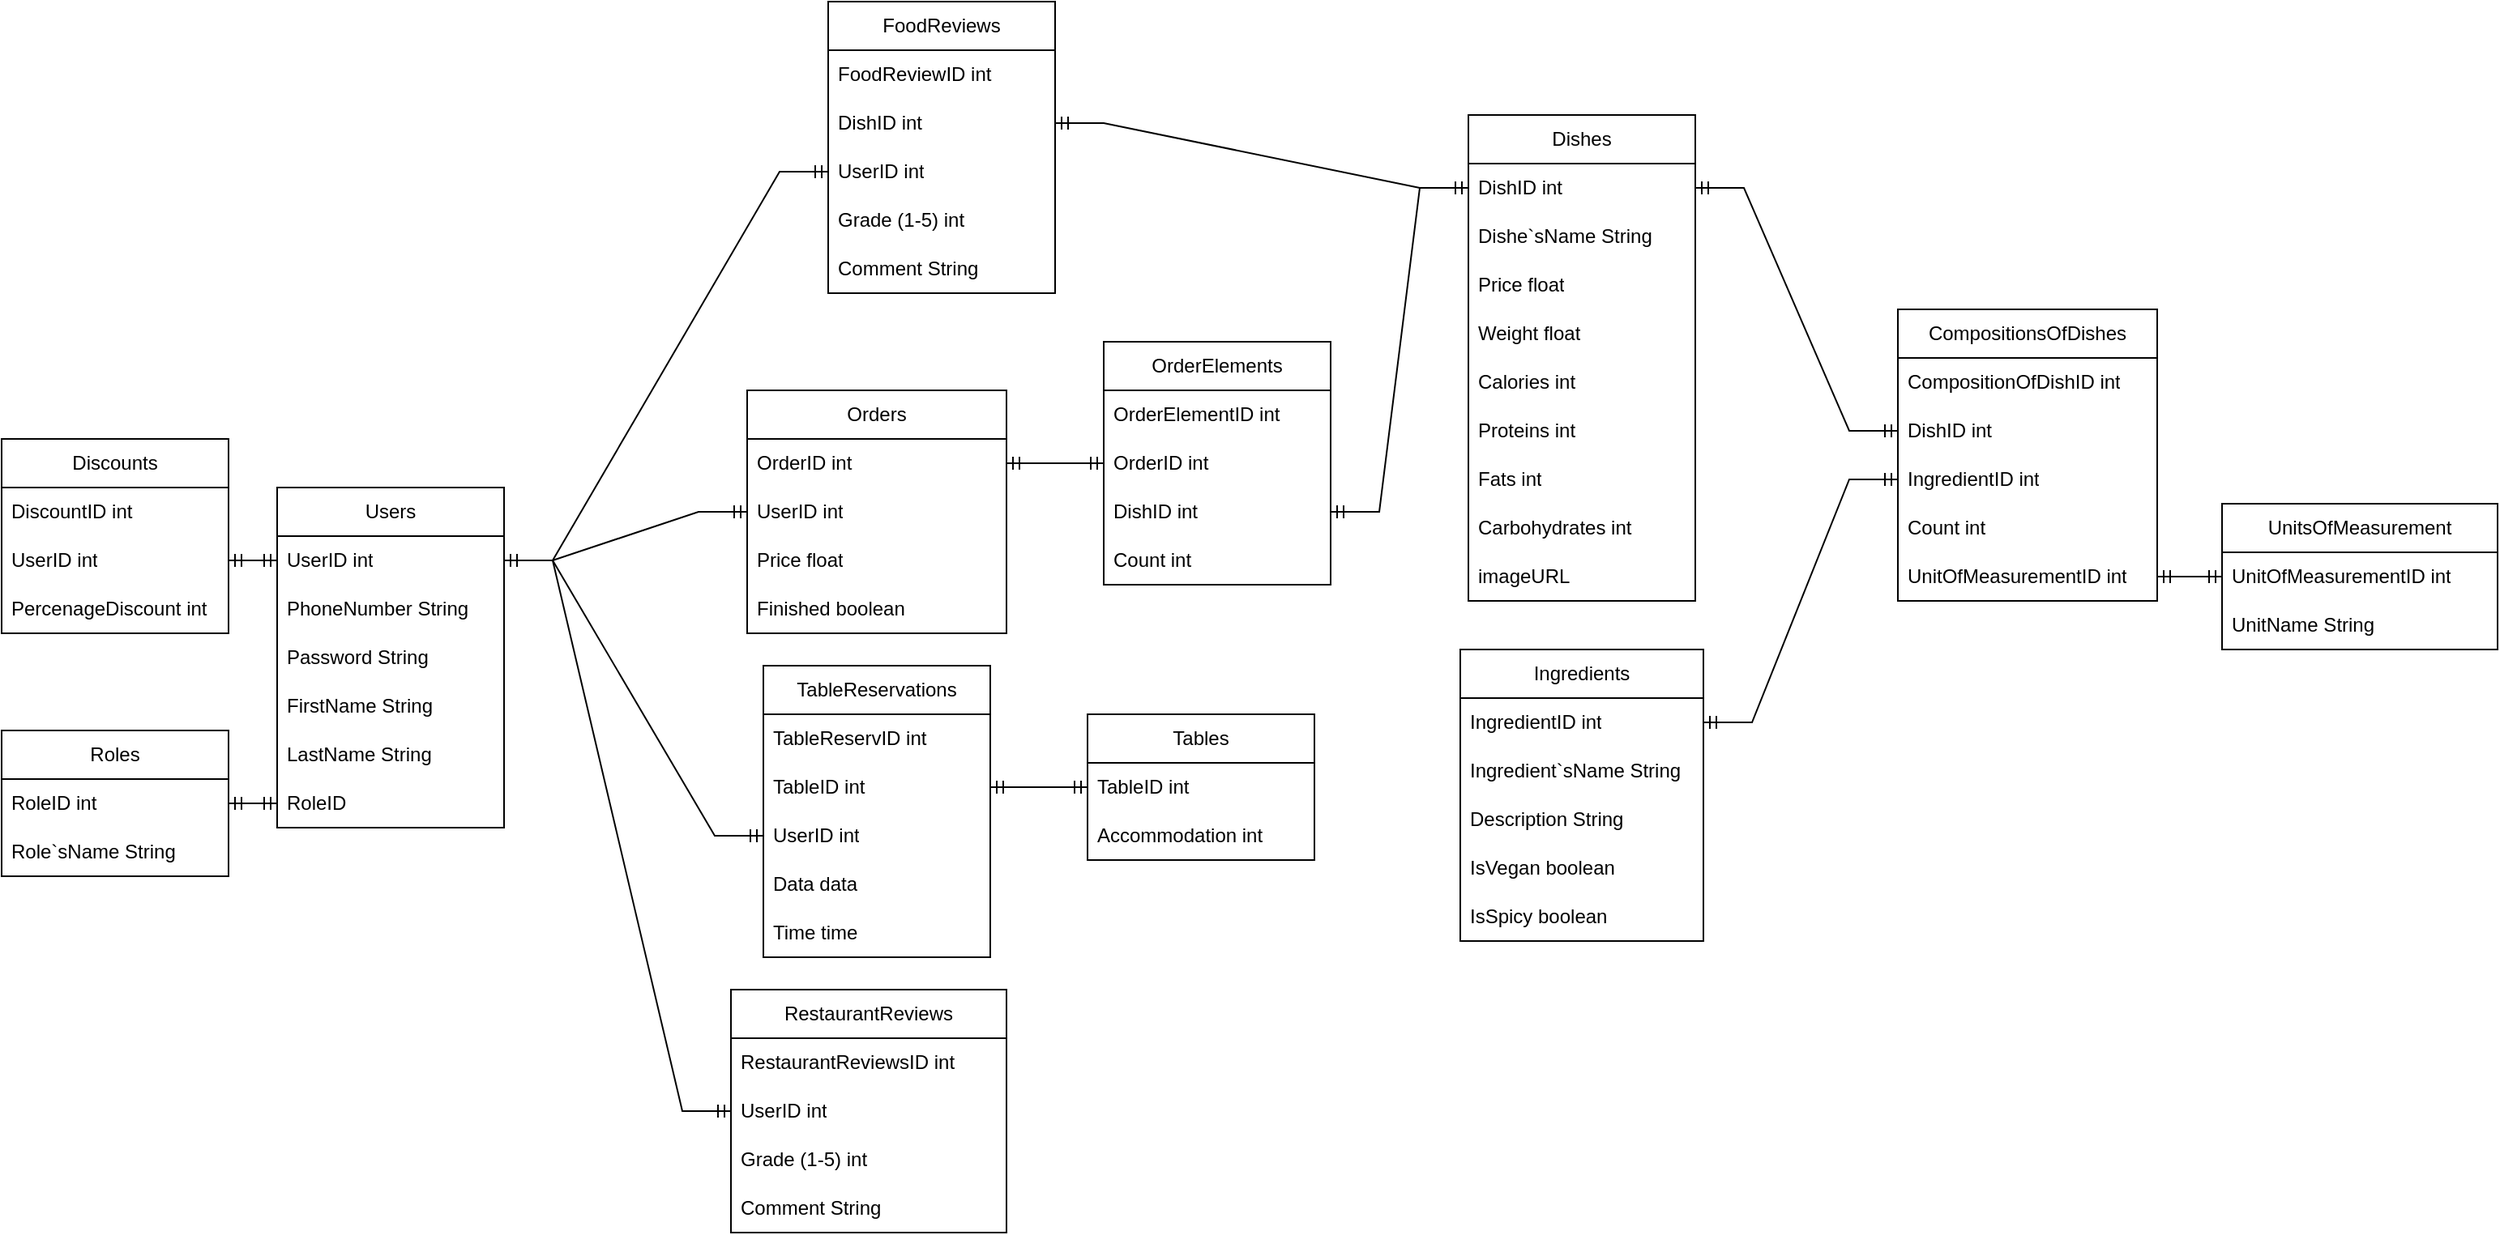 <mxfile version="21.6.2" type="github">
  <diagram name="Page-1" id="lJNkDBR07E7V1HbW-sCc">
    <mxGraphModel dx="1772" dy="1577" grid="1" gridSize="10" guides="1" tooltips="1" connect="1" arrows="1" fold="1" page="0" pageScale="1" pageWidth="850" pageHeight="1100" math="0" shadow="0">
      <root>
        <mxCell id="0" />
        <mxCell id="1" parent="0" />
        <mxCell id="swJq2NYCLXk9S5ypqLa--1" value="Users" style="swimlane;fontStyle=0;childLayout=stackLayout;horizontal=1;startSize=30;horizontalStack=0;resizeParent=1;resizeParentMax=0;resizeLast=0;collapsible=1;marginBottom=0;whiteSpace=wrap;html=1;" parent="1" vertex="1">
          <mxGeometry x="50" y="-200" width="140" height="210" as="geometry" />
        </mxCell>
        <mxCell id="swJq2NYCLXk9S5ypqLa--25" value="UserID int" style="text;strokeColor=none;fillColor=none;align=left;verticalAlign=middle;spacingLeft=4;spacingRight=4;overflow=hidden;points=[[0,0.5],[1,0.5]];portConstraint=eastwest;rotatable=0;whiteSpace=wrap;html=1;" parent="swJq2NYCLXk9S5ypqLa--1" vertex="1">
          <mxGeometry y="30" width="140" height="30" as="geometry" />
        </mxCell>
        <mxCell id="swJq2NYCLXk9S5ypqLa--26" value="PhoneNumber String" style="text;strokeColor=none;fillColor=none;align=left;verticalAlign=middle;spacingLeft=4;spacingRight=4;overflow=hidden;points=[[0,0.5],[1,0.5]];portConstraint=eastwest;rotatable=0;whiteSpace=wrap;html=1;" parent="swJq2NYCLXk9S5ypqLa--1" vertex="1">
          <mxGeometry y="60" width="140" height="30" as="geometry" />
        </mxCell>
        <mxCell id="swJq2NYCLXk9S5ypqLa--2" value="Password String" style="text;strokeColor=none;fillColor=none;align=left;verticalAlign=middle;spacingLeft=4;spacingRight=4;overflow=hidden;points=[[0,0.5],[1,0.5]];portConstraint=eastwest;rotatable=0;whiteSpace=wrap;html=1;" parent="swJq2NYCLXk9S5ypqLa--1" vertex="1">
          <mxGeometry y="90" width="140" height="30" as="geometry" />
        </mxCell>
        <mxCell id="swJq2NYCLXk9S5ypqLa--3" value="FirstName String" style="text;strokeColor=none;fillColor=none;align=left;verticalAlign=middle;spacingLeft=4;spacingRight=4;overflow=hidden;points=[[0,0.5],[1,0.5]];portConstraint=eastwest;rotatable=0;whiteSpace=wrap;html=1;" parent="swJq2NYCLXk9S5ypqLa--1" vertex="1">
          <mxGeometry y="120" width="140" height="30" as="geometry" />
        </mxCell>
        <mxCell id="D0-DSHTKKwWsXXehdhz0-87" value="LastName String" style="text;strokeColor=none;fillColor=none;align=left;verticalAlign=middle;spacingLeft=4;spacingRight=4;overflow=hidden;points=[[0,0.5],[1,0.5]];portConstraint=eastwest;rotatable=0;whiteSpace=wrap;html=1;" parent="swJq2NYCLXk9S5ypqLa--1" vertex="1">
          <mxGeometry y="150" width="140" height="30" as="geometry" />
        </mxCell>
        <mxCell id="D0-DSHTKKwWsXXehdhz0-66" value="RoleID" style="text;strokeColor=none;fillColor=none;align=left;verticalAlign=middle;spacingLeft=4;spacingRight=4;overflow=hidden;points=[[0,0.5],[1,0.5]];portConstraint=eastwest;rotatable=0;whiteSpace=wrap;html=1;" parent="swJq2NYCLXk9S5ypqLa--1" vertex="1">
          <mxGeometry y="180" width="140" height="30" as="geometry" />
        </mxCell>
        <mxCell id="swJq2NYCLXk9S5ypqLa--5" value="Dishes" style="swimlane;fontStyle=0;childLayout=stackLayout;horizontal=1;startSize=30;horizontalStack=0;resizeParent=1;resizeParentMax=0;resizeLast=0;collapsible=1;marginBottom=0;whiteSpace=wrap;html=1;" parent="1" vertex="1">
          <mxGeometry x="785" y="-430" width="140" height="300" as="geometry" />
        </mxCell>
        <mxCell id="swJq2NYCLXk9S5ypqLa--6" value="DishID int" style="text;strokeColor=none;fillColor=none;align=left;verticalAlign=middle;spacingLeft=4;spacingRight=4;overflow=hidden;points=[[0,0.5],[1,0.5]];portConstraint=eastwest;rotatable=0;whiteSpace=wrap;html=1;" parent="swJq2NYCLXk9S5ypqLa--5" vertex="1">
          <mxGeometry y="30" width="140" height="30" as="geometry" />
        </mxCell>
        <mxCell id="oNMgoZYJzpl3PJ-qquX0-2" value="Dishe`sName String" style="text;strokeColor=none;fillColor=none;align=left;verticalAlign=middle;spacingLeft=4;spacingRight=4;overflow=hidden;points=[[0,0.5],[1,0.5]];portConstraint=eastwest;rotatable=0;whiteSpace=wrap;html=1;" vertex="1" parent="swJq2NYCLXk9S5ypqLa--5">
          <mxGeometry y="60" width="140" height="30" as="geometry" />
        </mxCell>
        <mxCell id="swJq2NYCLXk9S5ypqLa--7" value="Price float" style="text;strokeColor=none;fillColor=none;align=left;verticalAlign=middle;spacingLeft=4;spacingRight=4;overflow=hidden;points=[[0,0.5],[1,0.5]];portConstraint=eastwest;rotatable=0;whiteSpace=wrap;html=1;" parent="swJq2NYCLXk9S5ypqLa--5" vertex="1">
          <mxGeometry y="90" width="140" height="30" as="geometry" />
        </mxCell>
        <mxCell id="swJq2NYCLXk9S5ypqLa--8" value="Weight float" style="text;strokeColor=none;fillColor=none;align=left;verticalAlign=middle;spacingLeft=4;spacingRight=4;overflow=hidden;points=[[0,0.5],[1,0.5]];portConstraint=eastwest;rotatable=0;whiteSpace=wrap;html=1;" parent="swJq2NYCLXk9S5ypqLa--5" vertex="1">
          <mxGeometry y="120" width="140" height="30" as="geometry" />
        </mxCell>
        <mxCell id="swJq2NYCLXk9S5ypqLa--9" value="Calories int" style="text;strokeColor=none;fillColor=none;align=left;verticalAlign=middle;spacingLeft=4;spacingRight=4;overflow=hidden;points=[[0,0.5],[1,0.5]];portConstraint=eastwest;rotatable=0;whiteSpace=wrap;html=1;" parent="swJq2NYCLXk9S5ypqLa--5" vertex="1">
          <mxGeometry y="150" width="140" height="30" as="geometry" />
        </mxCell>
        <mxCell id="swJq2NYCLXk9S5ypqLa--10" value="Proteins int" style="text;strokeColor=none;fillColor=none;align=left;verticalAlign=middle;spacingLeft=4;spacingRight=4;overflow=hidden;points=[[0,0.5],[1,0.5]];portConstraint=eastwest;rotatable=0;whiteSpace=wrap;html=1;" parent="swJq2NYCLXk9S5ypqLa--5" vertex="1">
          <mxGeometry y="180" width="140" height="30" as="geometry" />
        </mxCell>
        <mxCell id="swJq2NYCLXk9S5ypqLa--11" value="Fats int" style="text;strokeColor=none;fillColor=none;align=left;verticalAlign=middle;spacingLeft=4;spacingRight=4;overflow=hidden;points=[[0,0.5],[1,0.5]];portConstraint=eastwest;rotatable=0;whiteSpace=wrap;html=1;" parent="swJq2NYCLXk9S5ypqLa--5" vertex="1">
          <mxGeometry y="210" width="140" height="30" as="geometry" />
        </mxCell>
        <mxCell id="swJq2NYCLXk9S5ypqLa--12" value="Carbohydrates int" style="text;strokeColor=none;fillColor=none;align=left;verticalAlign=middle;spacingLeft=4;spacingRight=4;overflow=hidden;points=[[0,0.5],[1,0.5]];portConstraint=eastwest;rotatable=0;whiteSpace=wrap;html=1;" parent="swJq2NYCLXk9S5ypqLa--5" vertex="1">
          <mxGeometry y="240" width="140" height="30" as="geometry" />
        </mxCell>
        <mxCell id="oNMgoZYJzpl3PJ-qquX0-4" value="imageURL" style="text;strokeColor=none;fillColor=none;align=left;verticalAlign=middle;spacingLeft=4;spacingRight=4;overflow=hidden;points=[[0,0.5],[1,0.5]];portConstraint=eastwest;rotatable=0;whiteSpace=wrap;html=1;" vertex="1" parent="swJq2NYCLXk9S5ypqLa--5">
          <mxGeometry y="270" width="140" height="30" as="geometry" />
        </mxCell>
        <mxCell id="swJq2NYCLXk9S5ypqLa--14" value="Orders" style="swimlane;fontStyle=0;childLayout=stackLayout;horizontal=1;startSize=30;horizontalStack=0;resizeParent=1;resizeParentMax=0;resizeLast=0;collapsible=1;marginBottom=0;whiteSpace=wrap;html=1;" parent="1" vertex="1">
          <mxGeometry x="340" y="-260" width="160" height="150" as="geometry" />
        </mxCell>
        <mxCell id="swJq2NYCLXk9S5ypqLa--15" value="OrderID int" style="text;strokeColor=none;fillColor=none;align=left;verticalAlign=middle;spacingLeft=4;spacingRight=4;overflow=hidden;points=[[0,0.5],[1,0.5]];portConstraint=eastwest;rotatable=0;whiteSpace=wrap;html=1;" parent="swJq2NYCLXk9S5ypqLa--14" vertex="1">
          <mxGeometry y="30" width="160" height="30" as="geometry" />
        </mxCell>
        <mxCell id="swJq2NYCLXk9S5ypqLa--62" value="UserID int" style="text;strokeColor=none;fillColor=none;align=left;verticalAlign=middle;spacingLeft=4;spacingRight=4;overflow=hidden;points=[[0,0.5],[1,0.5]];portConstraint=eastwest;rotatable=0;whiteSpace=wrap;html=1;" parent="swJq2NYCLXk9S5ypqLa--14" vertex="1">
          <mxGeometry y="60" width="160" height="30" as="geometry" />
        </mxCell>
        <mxCell id="swJq2NYCLXk9S5ypqLa--17" value="Price float" style="text;strokeColor=none;fillColor=none;align=left;verticalAlign=middle;spacingLeft=4;spacingRight=4;overflow=hidden;points=[[0,0.5],[1,0.5]];portConstraint=eastwest;rotatable=0;whiteSpace=wrap;html=1;" parent="swJq2NYCLXk9S5ypqLa--14" vertex="1">
          <mxGeometry y="90" width="160" height="30" as="geometry" />
        </mxCell>
        <mxCell id="D0-DSHTKKwWsXXehdhz0-57" value="Finished boolean" style="text;strokeColor=none;fillColor=none;align=left;verticalAlign=middle;spacingLeft=4;spacingRight=4;overflow=hidden;points=[[0,0.5],[1,0.5]];portConstraint=eastwest;rotatable=0;whiteSpace=wrap;html=1;" parent="swJq2NYCLXk9S5ypqLa--14" vertex="1">
          <mxGeometry y="120" width="160" height="30" as="geometry" />
        </mxCell>
        <mxCell id="swJq2NYCLXk9S5ypqLa--18" value="" style="edgeStyle=entityRelationEdgeStyle;fontSize=12;html=1;endArrow=ERmandOne;startArrow=ERmandOne;rounded=0;entryX=0;entryY=0.5;entryDx=0;entryDy=0;exitX=1;exitY=0.5;exitDx=0;exitDy=0;" parent="1" source="swJq2NYCLXk9S5ypqLa--25" target="swJq2NYCLXk9S5ypqLa--62" edge="1">
          <mxGeometry width="100" height="100" relative="1" as="geometry">
            <mxPoint x="160" y="390" as="sourcePoint" />
            <mxPoint x="260" y="290" as="targetPoint" />
          </mxGeometry>
        </mxCell>
        <mxCell id="swJq2NYCLXk9S5ypqLa--19" value="" style="edgeStyle=entityRelationEdgeStyle;fontSize=12;html=1;endArrow=ERmandOne;startArrow=ERmandOne;rounded=0;entryX=0;entryY=0.5;entryDx=0;entryDy=0;exitX=1;exitY=0.5;exitDx=0;exitDy=0;" parent="1" source="D0-DSHTKKwWsXXehdhz0-12" target="swJq2NYCLXk9S5ypqLa--6" edge="1">
          <mxGeometry width="100" height="100" relative="1" as="geometry">
            <mxPoint x="550" y="-150" as="sourcePoint" />
            <mxPoint x="550" y="170" as="targetPoint" />
          </mxGeometry>
        </mxCell>
        <mxCell id="swJq2NYCLXk9S5ypqLa--28" value="Tables" style="swimlane;fontStyle=0;childLayout=stackLayout;horizontal=1;startSize=30;horizontalStack=0;resizeParent=1;resizeParentMax=0;resizeLast=0;collapsible=1;marginBottom=0;whiteSpace=wrap;html=1;" parent="1" vertex="1">
          <mxGeometry x="550" y="-60" width="140" height="90" as="geometry" />
        </mxCell>
        <mxCell id="swJq2NYCLXk9S5ypqLa--29" value="TableID int" style="text;strokeColor=none;fillColor=none;align=left;verticalAlign=middle;spacingLeft=4;spacingRight=4;overflow=hidden;points=[[0,0.5],[1,0.5]];portConstraint=eastwest;rotatable=0;whiteSpace=wrap;html=1;" parent="swJq2NYCLXk9S5ypqLa--28" vertex="1">
          <mxGeometry y="30" width="140" height="30" as="geometry" />
        </mxCell>
        <mxCell id="swJq2NYCLXk9S5ypqLa--30" value="Accommodation int" style="text;strokeColor=none;fillColor=none;align=left;verticalAlign=middle;spacingLeft=4;spacingRight=4;overflow=hidden;points=[[0,0.5],[1,0.5]];portConstraint=eastwest;rotatable=0;whiteSpace=wrap;html=1;" parent="swJq2NYCLXk9S5ypqLa--28" vertex="1">
          <mxGeometry y="60" width="140" height="30" as="geometry" />
        </mxCell>
        <mxCell id="swJq2NYCLXk9S5ypqLa--32" value="TableReservations" style="swimlane;fontStyle=0;childLayout=stackLayout;horizontal=1;startSize=30;horizontalStack=0;resizeParent=1;resizeParentMax=0;resizeLast=0;collapsible=1;marginBottom=0;whiteSpace=wrap;html=1;" parent="1" vertex="1">
          <mxGeometry x="350" y="-90" width="140" height="180" as="geometry" />
        </mxCell>
        <mxCell id="swJq2NYCLXk9S5ypqLa--33" value="TableReservID int" style="text;strokeColor=none;fillColor=none;align=left;verticalAlign=middle;spacingLeft=4;spacingRight=4;overflow=hidden;points=[[0,0.5],[1,0.5]];portConstraint=eastwest;rotatable=0;whiteSpace=wrap;html=1;" parent="swJq2NYCLXk9S5ypqLa--32" vertex="1">
          <mxGeometry y="30" width="140" height="30" as="geometry" />
        </mxCell>
        <mxCell id="swJq2NYCLXk9S5ypqLa--34" value="TableID int" style="text;strokeColor=none;fillColor=none;align=left;verticalAlign=middle;spacingLeft=4;spacingRight=4;overflow=hidden;points=[[0,0.5],[1,0.5]];portConstraint=eastwest;rotatable=0;whiteSpace=wrap;html=1;" parent="swJq2NYCLXk9S5ypqLa--32" vertex="1">
          <mxGeometry y="60" width="140" height="30" as="geometry" />
        </mxCell>
        <mxCell id="swJq2NYCLXk9S5ypqLa--56" value="UserID int" style="text;strokeColor=none;fillColor=none;align=left;verticalAlign=middle;spacingLeft=4;spacingRight=4;overflow=hidden;points=[[0,0.5],[1,0.5]];portConstraint=eastwest;rotatable=0;whiteSpace=wrap;html=1;" parent="swJq2NYCLXk9S5ypqLa--32" vertex="1">
          <mxGeometry y="90" width="140" height="30" as="geometry" />
        </mxCell>
        <mxCell id="swJq2NYCLXk9S5ypqLa--35" value="Data data" style="text;strokeColor=none;fillColor=none;align=left;verticalAlign=middle;spacingLeft=4;spacingRight=4;overflow=hidden;points=[[0,0.5],[1,0.5]];portConstraint=eastwest;rotatable=0;whiteSpace=wrap;html=1;" parent="swJq2NYCLXk9S5ypqLa--32" vertex="1">
          <mxGeometry y="120" width="140" height="30" as="geometry" />
        </mxCell>
        <mxCell id="D0-DSHTKKwWsXXehdhz0-95" value="Time time" style="text;strokeColor=none;fillColor=none;align=left;verticalAlign=middle;spacingLeft=4;spacingRight=4;overflow=hidden;points=[[0,0.5],[1,0.5]];portConstraint=eastwest;rotatable=0;whiteSpace=wrap;html=1;" parent="swJq2NYCLXk9S5ypqLa--32" vertex="1">
          <mxGeometry y="150" width="140" height="30" as="geometry" />
        </mxCell>
        <mxCell id="swJq2NYCLXk9S5ypqLa--36" value="" style="edgeStyle=entityRelationEdgeStyle;fontSize=12;html=1;endArrow=ERmandOne;startArrow=ERmandOne;rounded=0;exitX=1;exitY=0.5;exitDx=0;exitDy=0;entryX=0;entryY=0.5;entryDx=0;entryDy=0;" parent="1" source="swJq2NYCLXk9S5ypqLa--34" target="swJq2NYCLXk9S5ypqLa--29" edge="1">
          <mxGeometry width="100" height="100" relative="1" as="geometry">
            <mxPoint x="520" y="560" as="sourcePoint" />
            <mxPoint x="590" y="440" as="targetPoint" />
          </mxGeometry>
        </mxCell>
        <mxCell id="swJq2NYCLXk9S5ypqLa--40" value="RestaurantReviews" style="swimlane;fontStyle=0;childLayout=stackLayout;horizontal=1;startSize=30;horizontalStack=0;resizeParent=1;resizeParentMax=0;resizeLast=0;collapsible=1;marginBottom=0;whiteSpace=wrap;html=1;" parent="1" vertex="1">
          <mxGeometry x="330" y="110" width="170" height="150" as="geometry" />
        </mxCell>
        <mxCell id="swJq2NYCLXk9S5ypqLa--41" value="RestaurantReviewsID int" style="text;strokeColor=none;fillColor=none;align=left;verticalAlign=middle;spacingLeft=4;spacingRight=4;overflow=hidden;points=[[0,0.5],[1,0.5]];portConstraint=eastwest;rotatable=0;whiteSpace=wrap;html=1;" parent="swJq2NYCLXk9S5ypqLa--40" vertex="1">
          <mxGeometry y="30" width="170" height="30" as="geometry" />
        </mxCell>
        <mxCell id="swJq2NYCLXk9S5ypqLa--42" value="UserID int" style="text;strokeColor=none;fillColor=none;align=left;verticalAlign=middle;spacingLeft=4;spacingRight=4;overflow=hidden;points=[[0,0.5],[1,0.5]];portConstraint=eastwest;rotatable=0;whiteSpace=wrap;html=1;" parent="swJq2NYCLXk9S5ypqLa--40" vertex="1">
          <mxGeometry y="60" width="170" height="30" as="geometry" />
        </mxCell>
        <mxCell id="swJq2NYCLXk9S5ypqLa--46" value="Grade (1-5) int" style="text;strokeColor=none;fillColor=none;align=left;verticalAlign=middle;spacingLeft=4;spacingRight=4;overflow=hidden;points=[[0,0.5],[1,0.5]];portConstraint=eastwest;rotatable=0;whiteSpace=wrap;html=1;" parent="swJq2NYCLXk9S5ypqLa--40" vertex="1">
          <mxGeometry y="90" width="170" height="30" as="geometry" />
        </mxCell>
        <mxCell id="swJq2NYCLXk9S5ypqLa--43" value="Comment String" style="text;strokeColor=none;fillColor=none;align=left;verticalAlign=middle;spacingLeft=4;spacingRight=4;overflow=hidden;points=[[0,0.5],[1,0.5]];portConstraint=eastwest;rotatable=0;whiteSpace=wrap;html=1;" parent="swJq2NYCLXk9S5ypqLa--40" vertex="1">
          <mxGeometry y="120" width="170" height="30" as="geometry" />
        </mxCell>
        <mxCell id="swJq2NYCLXk9S5ypqLa--47" value="" style="edgeStyle=entityRelationEdgeStyle;fontSize=12;html=1;endArrow=ERmandOne;startArrow=ERmandOne;rounded=0;entryX=0;entryY=0.5;entryDx=0;entryDy=0;exitX=1;exitY=0.5;exitDx=0;exitDy=0;" parent="1" source="swJq2NYCLXk9S5ypqLa--25" target="swJq2NYCLXk9S5ypqLa--42" edge="1">
          <mxGeometry width="100" height="100" relative="1" as="geometry">
            <mxPoint x="210" y="450" as="sourcePoint" />
            <mxPoint x="310" y="350" as="targetPoint" />
          </mxGeometry>
        </mxCell>
        <mxCell id="D0-DSHTKKwWsXXehdhz0-1" value="" style="edgeStyle=entityRelationEdgeStyle;fontSize=12;html=1;endArrow=ERmandOne;startArrow=ERmandOne;rounded=0;exitX=1;exitY=0.5;exitDx=0;exitDy=0;entryX=0;entryY=0.5;entryDx=0;entryDy=0;" parent="1" source="swJq2NYCLXk9S5ypqLa--25" target="swJq2NYCLXk9S5ypqLa--56" edge="1">
          <mxGeometry width="100" height="100" relative="1" as="geometry">
            <mxPoint x="260" y="280" as="sourcePoint" />
            <mxPoint x="340" y="80" as="targetPoint" />
          </mxGeometry>
        </mxCell>
        <mxCell id="D0-DSHTKKwWsXXehdhz0-9" value="OrderElements" style="swimlane;fontStyle=0;childLayout=stackLayout;horizontal=1;startSize=30;horizontalStack=0;resizeParent=1;resizeParentMax=0;resizeLast=0;collapsible=1;marginBottom=0;whiteSpace=wrap;html=1;" parent="1" vertex="1">
          <mxGeometry x="560" y="-290" width="140" height="150" as="geometry" />
        </mxCell>
        <mxCell id="D0-DSHTKKwWsXXehdhz0-10" value="OrderElementID int" style="text;strokeColor=none;fillColor=none;align=left;verticalAlign=middle;spacingLeft=4;spacingRight=4;overflow=hidden;points=[[0,0.5],[1,0.5]];portConstraint=eastwest;rotatable=0;whiteSpace=wrap;html=1;" parent="D0-DSHTKKwWsXXehdhz0-9" vertex="1">
          <mxGeometry y="30" width="140" height="30" as="geometry" />
        </mxCell>
        <mxCell id="D0-DSHTKKwWsXXehdhz0-11" value="OrderID int" style="text;strokeColor=none;fillColor=none;align=left;verticalAlign=middle;spacingLeft=4;spacingRight=4;overflow=hidden;points=[[0,0.5],[1,0.5]];portConstraint=eastwest;rotatable=0;whiteSpace=wrap;html=1;" parent="D0-DSHTKKwWsXXehdhz0-9" vertex="1">
          <mxGeometry y="60" width="140" height="30" as="geometry" />
        </mxCell>
        <mxCell id="D0-DSHTKKwWsXXehdhz0-12" value="DishID int" style="text;strokeColor=none;fillColor=none;align=left;verticalAlign=middle;spacingLeft=4;spacingRight=4;overflow=hidden;points=[[0,0.5],[1,0.5]];portConstraint=eastwest;rotatable=0;whiteSpace=wrap;html=1;" parent="D0-DSHTKKwWsXXehdhz0-9" vertex="1">
          <mxGeometry y="90" width="140" height="30" as="geometry" />
        </mxCell>
        <mxCell id="D0-DSHTKKwWsXXehdhz0-13" value="Count int" style="text;strokeColor=none;fillColor=none;align=left;verticalAlign=middle;spacingLeft=4;spacingRight=4;overflow=hidden;points=[[0,0.5],[1,0.5]];portConstraint=eastwest;rotatable=0;whiteSpace=wrap;html=1;" parent="D0-DSHTKKwWsXXehdhz0-9" vertex="1">
          <mxGeometry y="120" width="140" height="30" as="geometry" />
        </mxCell>
        <mxCell id="D0-DSHTKKwWsXXehdhz0-16" value="" style="edgeStyle=entityRelationEdgeStyle;fontSize=12;html=1;endArrow=ERmandOne;startArrow=ERmandOne;rounded=0;entryX=0;entryY=0.5;entryDx=0;entryDy=0;exitX=1;exitY=0.5;exitDx=0;exitDy=0;" parent="1" source="swJq2NYCLXk9S5ypqLa--15" target="D0-DSHTKKwWsXXehdhz0-11" edge="1">
          <mxGeometry width="100" height="100" relative="1" as="geometry">
            <mxPoint x="630" y="110" as="sourcePoint" />
            <mxPoint x="730" y="10" as="targetPoint" />
          </mxGeometry>
        </mxCell>
        <mxCell id="D0-DSHTKKwWsXXehdhz0-19" value="Ingredients" style="swimlane;fontStyle=0;childLayout=stackLayout;horizontal=1;startSize=30;horizontalStack=0;resizeParent=1;resizeParentMax=0;resizeLast=0;collapsible=1;marginBottom=0;whiteSpace=wrap;html=1;" parent="1" vertex="1">
          <mxGeometry x="780" y="-100" width="150" height="180" as="geometry" />
        </mxCell>
        <mxCell id="D0-DSHTKKwWsXXehdhz0-20" value="IngredientID int" style="text;strokeColor=none;fillColor=none;align=left;verticalAlign=middle;spacingLeft=4;spacingRight=4;overflow=hidden;points=[[0,0.5],[1,0.5]];portConstraint=eastwest;rotatable=0;whiteSpace=wrap;html=1;" parent="D0-DSHTKKwWsXXehdhz0-19" vertex="1">
          <mxGeometry y="30" width="150" height="30" as="geometry" />
        </mxCell>
        <mxCell id="D0-DSHTKKwWsXXehdhz0-21" value="Ingredient`sName String" style="text;strokeColor=none;fillColor=none;align=left;verticalAlign=middle;spacingLeft=4;spacingRight=4;overflow=hidden;points=[[0,0.5],[1,0.5]];portConstraint=eastwest;rotatable=0;whiteSpace=wrap;html=1;" parent="D0-DSHTKKwWsXXehdhz0-19" vertex="1">
          <mxGeometry y="60" width="150" height="30" as="geometry" />
        </mxCell>
        <mxCell id="D0-DSHTKKwWsXXehdhz0-22" value="Description String" style="text;strokeColor=none;fillColor=none;align=left;verticalAlign=middle;spacingLeft=4;spacingRight=4;overflow=hidden;points=[[0,0.5],[1,0.5]];portConstraint=eastwest;rotatable=0;whiteSpace=wrap;html=1;" parent="D0-DSHTKKwWsXXehdhz0-19" vertex="1">
          <mxGeometry y="90" width="150" height="30" as="geometry" />
        </mxCell>
        <mxCell id="D0-DSHTKKwWsXXehdhz0-23" value="IsVegan boolean" style="text;strokeColor=none;fillColor=none;align=left;verticalAlign=middle;spacingLeft=4;spacingRight=4;overflow=hidden;points=[[0,0.5],[1,0.5]];portConstraint=eastwest;rotatable=0;whiteSpace=wrap;html=1;" parent="D0-DSHTKKwWsXXehdhz0-19" vertex="1">
          <mxGeometry y="120" width="150" height="30" as="geometry" />
        </mxCell>
        <mxCell id="D0-DSHTKKwWsXXehdhz0-24" value="IsSpicy boolean" style="text;strokeColor=none;fillColor=none;align=left;verticalAlign=middle;spacingLeft=4;spacingRight=4;overflow=hidden;points=[[0,0.5],[1,0.5]];portConstraint=eastwest;rotatable=0;whiteSpace=wrap;html=1;" parent="D0-DSHTKKwWsXXehdhz0-19" vertex="1">
          <mxGeometry y="150" width="150" height="30" as="geometry" />
        </mxCell>
        <mxCell id="D0-DSHTKKwWsXXehdhz0-26" value="CompositionsOfDishes" style="swimlane;fontStyle=0;childLayout=stackLayout;horizontal=1;startSize=30;horizontalStack=0;resizeParent=1;resizeParentMax=0;resizeLast=0;collapsible=1;marginBottom=0;whiteSpace=wrap;html=1;" parent="1" vertex="1">
          <mxGeometry x="1050" y="-310" width="160" height="180" as="geometry" />
        </mxCell>
        <mxCell id="D0-DSHTKKwWsXXehdhz0-27" value="CompositionOfDishID int" style="text;strokeColor=none;fillColor=none;align=left;verticalAlign=middle;spacingLeft=4;spacingRight=4;overflow=hidden;points=[[0,0.5],[1,0.5]];portConstraint=eastwest;rotatable=0;whiteSpace=wrap;html=1;" parent="D0-DSHTKKwWsXXehdhz0-26" vertex="1">
          <mxGeometry y="30" width="160" height="30" as="geometry" />
        </mxCell>
        <mxCell id="D0-DSHTKKwWsXXehdhz0-28" value="DishID int" style="text;strokeColor=none;fillColor=none;align=left;verticalAlign=middle;spacingLeft=4;spacingRight=4;overflow=hidden;points=[[0,0.5],[1,0.5]];portConstraint=eastwest;rotatable=0;whiteSpace=wrap;html=1;" parent="D0-DSHTKKwWsXXehdhz0-26" vertex="1">
          <mxGeometry y="60" width="160" height="30" as="geometry" />
        </mxCell>
        <mxCell id="D0-DSHTKKwWsXXehdhz0-29" value="IngredientID int" style="text;strokeColor=none;fillColor=none;align=left;verticalAlign=middle;spacingLeft=4;spacingRight=4;overflow=hidden;points=[[0,0.5],[1,0.5]];portConstraint=eastwest;rotatable=0;whiteSpace=wrap;html=1;" parent="D0-DSHTKKwWsXXehdhz0-26" vertex="1">
          <mxGeometry y="90" width="160" height="30" as="geometry" />
        </mxCell>
        <mxCell id="D0-DSHTKKwWsXXehdhz0-34" value="Count int" style="text;strokeColor=none;fillColor=none;align=left;verticalAlign=middle;spacingLeft=4;spacingRight=4;overflow=hidden;points=[[0,0.5],[1,0.5]];portConstraint=eastwest;rotatable=0;whiteSpace=wrap;html=1;" parent="D0-DSHTKKwWsXXehdhz0-26" vertex="1">
          <mxGeometry y="120" width="160" height="30" as="geometry" />
        </mxCell>
        <mxCell id="D0-DSHTKKwWsXXehdhz0-35" value="UnitOfMeasurementID int" style="text;strokeColor=none;fillColor=none;align=left;verticalAlign=middle;spacingLeft=4;spacingRight=4;overflow=hidden;points=[[0,0.5],[1,0.5]];portConstraint=eastwest;rotatable=0;whiteSpace=wrap;html=1;" parent="D0-DSHTKKwWsXXehdhz0-26" vertex="1">
          <mxGeometry y="150" width="160" height="30" as="geometry" />
        </mxCell>
        <mxCell id="D0-DSHTKKwWsXXehdhz0-36" value="UnitsOfMeasurement" style="swimlane;fontStyle=0;childLayout=stackLayout;horizontal=1;startSize=30;horizontalStack=0;resizeParent=1;resizeParentMax=0;resizeLast=0;collapsible=1;marginBottom=0;whiteSpace=wrap;html=1;" parent="1" vertex="1">
          <mxGeometry x="1250" y="-190" width="170" height="90" as="geometry" />
        </mxCell>
        <mxCell id="D0-DSHTKKwWsXXehdhz0-37" value="UnitOfMeasurementID int" style="text;strokeColor=none;fillColor=none;align=left;verticalAlign=middle;spacingLeft=4;spacingRight=4;overflow=hidden;points=[[0,0.5],[1,0.5]];portConstraint=eastwest;rotatable=0;whiteSpace=wrap;html=1;" parent="D0-DSHTKKwWsXXehdhz0-36" vertex="1">
          <mxGeometry y="30" width="170" height="30" as="geometry" />
        </mxCell>
        <mxCell id="D0-DSHTKKwWsXXehdhz0-38" value="UnitName String" style="text;strokeColor=none;fillColor=none;align=left;verticalAlign=middle;spacingLeft=4;spacingRight=4;overflow=hidden;points=[[0,0.5],[1,0.5]];portConstraint=eastwest;rotatable=0;whiteSpace=wrap;html=1;" parent="D0-DSHTKKwWsXXehdhz0-36" vertex="1">
          <mxGeometry y="60" width="170" height="30" as="geometry" />
        </mxCell>
        <mxCell id="D0-DSHTKKwWsXXehdhz0-40" value="" style="edgeStyle=entityRelationEdgeStyle;fontSize=12;html=1;endArrow=ERmandOne;startArrow=ERmandOne;rounded=0;entryX=0;entryY=0.5;entryDx=0;entryDy=0;exitX=1;exitY=0.5;exitDx=0;exitDy=0;" parent="1" source="D0-DSHTKKwWsXXehdhz0-35" target="D0-DSHTKKwWsXXehdhz0-37" edge="1">
          <mxGeometry width="100" height="100" relative="1" as="geometry">
            <mxPoint x="800" y="780" as="sourcePoint" />
            <mxPoint x="900" y="680" as="targetPoint" />
          </mxGeometry>
        </mxCell>
        <mxCell id="D0-DSHTKKwWsXXehdhz0-41" value="" style="edgeStyle=entityRelationEdgeStyle;fontSize=12;html=1;endArrow=ERmandOne;startArrow=ERmandOne;rounded=0;entryX=0;entryY=0.5;entryDx=0;entryDy=0;exitX=1;exitY=0.5;exitDx=0;exitDy=0;" parent="1" source="D0-DSHTKKwWsXXehdhz0-20" target="D0-DSHTKKwWsXXehdhz0-29" edge="1">
          <mxGeometry width="100" height="100" relative="1" as="geometry">
            <mxPoint x="830" y="820" as="sourcePoint" />
            <mxPoint x="930" y="720" as="targetPoint" />
          </mxGeometry>
        </mxCell>
        <mxCell id="D0-DSHTKKwWsXXehdhz0-43" value="" style="edgeStyle=entityRelationEdgeStyle;fontSize=12;html=1;endArrow=ERmandOne;startArrow=ERmandOne;rounded=0;entryX=1;entryY=0.5;entryDx=0;entryDy=0;exitX=0;exitY=0.5;exitDx=0;exitDy=0;" parent="1" source="D0-DSHTKKwWsXXehdhz0-28" target="swJq2NYCLXk9S5ypqLa--6" edge="1">
          <mxGeometry width="100" height="100" relative="1" as="geometry">
            <mxPoint x="1090" y="450" as="sourcePoint" />
            <mxPoint x="1190" y="350" as="targetPoint" />
          </mxGeometry>
        </mxCell>
        <mxCell id="D0-DSHTKKwWsXXehdhz0-60" value="Roles" style="swimlane;fontStyle=0;childLayout=stackLayout;horizontal=1;startSize=30;horizontalStack=0;resizeParent=1;resizeParentMax=0;resizeLast=0;collapsible=1;marginBottom=0;whiteSpace=wrap;html=1;" parent="1" vertex="1">
          <mxGeometry x="-120" y="-50" width="140" height="90" as="geometry" />
        </mxCell>
        <mxCell id="D0-DSHTKKwWsXXehdhz0-61" value="RoleID int" style="text;strokeColor=none;fillColor=none;align=left;verticalAlign=middle;spacingLeft=4;spacingRight=4;overflow=hidden;points=[[0,0.5],[1,0.5]];portConstraint=eastwest;rotatable=0;whiteSpace=wrap;html=1;" parent="D0-DSHTKKwWsXXehdhz0-60" vertex="1">
          <mxGeometry y="30" width="140" height="30" as="geometry" />
        </mxCell>
        <mxCell id="D0-DSHTKKwWsXXehdhz0-62" value="Role`sName String" style="text;strokeColor=none;fillColor=none;align=left;verticalAlign=middle;spacingLeft=4;spacingRight=4;overflow=hidden;points=[[0,0.5],[1,0.5]];portConstraint=eastwest;rotatable=0;whiteSpace=wrap;html=1;" parent="D0-DSHTKKwWsXXehdhz0-60" vertex="1">
          <mxGeometry y="60" width="140" height="30" as="geometry" />
        </mxCell>
        <mxCell id="D0-DSHTKKwWsXXehdhz0-67" value="" style="edgeStyle=entityRelationEdgeStyle;fontSize=12;html=1;endArrow=ERmandOne;startArrow=ERmandOne;rounded=0;entryX=0;entryY=0.5;entryDx=0;entryDy=0;exitX=1;exitY=0.5;exitDx=0;exitDy=0;" parent="1" source="D0-DSHTKKwWsXXehdhz0-61" target="D0-DSHTKKwWsXXehdhz0-66" edge="1">
          <mxGeometry width="100" height="100" relative="1" as="geometry">
            <mxPoint x="-50" y="720" as="sourcePoint" />
            <mxPoint x="50" y="620" as="targetPoint" />
          </mxGeometry>
        </mxCell>
        <mxCell id="D0-DSHTKKwWsXXehdhz0-88" value="Discounts" style="swimlane;fontStyle=0;childLayout=stackLayout;horizontal=1;startSize=30;horizontalStack=0;resizeParent=1;resizeParentMax=0;resizeLast=0;collapsible=1;marginBottom=0;whiteSpace=wrap;html=1;" parent="1" vertex="1">
          <mxGeometry x="-120" y="-230" width="140" height="120" as="geometry" />
        </mxCell>
        <mxCell id="D0-DSHTKKwWsXXehdhz0-89" value="DiscountID int" style="text;strokeColor=none;fillColor=none;align=left;verticalAlign=middle;spacingLeft=4;spacingRight=4;overflow=hidden;points=[[0,0.5],[1,0.5]];portConstraint=eastwest;rotatable=0;whiteSpace=wrap;html=1;" parent="D0-DSHTKKwWsXXehdhz0-88" vertex="1">
          <mxGeometry y="30" width="140" height="30" as="geometry" />
        </mxCell>
        <mxCell id="D0-DSHTKKwWsXXehdhz0-91" value="UserID int" style="text;strokeColor=none;fillColor=none;align=left;verticalAlign=middle;spacingLeft=4;spacingRight=4;overflow=hidden;points=[[0,0.5],[1,0.5]];portConstraint=eastwest;rotatable=0;whiteSpace=wrap;html=1;" parent="D0-DSHTKKwWsXXehdhz0-88" vertex="1">
          <mxGeometry y="60" width="140" height="30" as="geometry" />
        </mxCell>
        <mxCell id="D0-DSHTKKwWsXXehdhz0-92" value="PercenageDiscount int" style="text;strokeColor=none;fillColor=none;align=left;verticalAlign=middle;spacingLeft=4;spacingRight=4;overflow=hidden;points=[[0,0.5],[1,0.5]];portConstraint=eastwest;rotatable=0;whiteSpace=wrap;html=1;" parent="D0-DSHTKKwWsXXehdhz0-88" vertex="1">
          <mxGeometry y="90" width="140" height="30" as="geometry" />
        </mxCell>
        <mxCell id="D0-DSHTKKwWsXXehdhz0-93" value="" style="edgeStyle=entityRelationEdgeStyle;fontSize=12;html=1;endArrow=ERmandOne;startArrow=ERmandOne;rounded=0;entryX=1;entryY=0.5;entryDx=0;entryDy=0;exitX=0;exitY=0.5;exitDx=0;exitDy=0;" parent="1" source="swJq2NYCLXk9S5ypqLa--25" target="D0-DSHTKKwWsXXehdhz0-91" edge="1">
          <mxGeometry width="100" height="100" relative="1" as="geometry">
            <mxPoint x="-120" as="sourcePoint" />
            <mxPoint x="-20" y="-100" as="targetPoint" />
          </mxGeometry>
        </mxCell>
        <mxCell id="D0-DSHTKKwWsXXehdhz0-106" value="FoodReviews" style="swimlane;fontStyle=0;childLayout=stackLayout;horizontal=1;startSize=30;horizontalStack=0;resizeParent=1;resizeParentMax=0;resizeLast=0;collapsible=1;marginBottom=0;whiteSpace=wrap;html=1;" parent="1" vertex="1">
          <mxGeometry x="390" y="-500" width="140" height="180" as="geometry" />
        </mxCell>
        <mxCell id="D0-DSHTKKwWsXXehdhz0-107" value="FoodReviewID int" style="text;strokeColor=none;fillColor=none;align=left;verticalAlign=middle;spacingLeft=4;spacingRight=4;overflow=hidden;points=[[0,0.5],[1,0.5]];portConstraint=eastwest;rotatable=0;whiteSpace=wrap;html=1;" parent="D0-DSHTKKwWsXXehdhz0-106" vertex="1">
          <mxGeometry y="30" width="140" height="30" as="geometry" />
        </mxCell>
        <mxCell id="D0-DSHTKKwWsXXehdhz0-108" value="DishID int" style="text;strokeColor=none;fillColor=none;align=left;verticalAlign=middle;spacingLeft=4;spacingRight=4;overflow=hidden;points=[[0,0.5],[1,0.5]];portConstraint=eastwest;rotatable=0;whiteSpace=wrap;html=1;" parent="D0-DSHTKKwWsXXehdhz0-106" vertex="1">
          <mxGeometry y="60" width="140" height="30" as="geometry" />
        </mxCell>
        <mxCell id="D0-DSHTKKwWsXXehdhz0-109" value="UserID int" style="text;strokeColor=none;fillColor=none;align=left;verticalAlign=middle;spacingLeft=4;spacingRight=4;overflow=hidden;points=[[0,0.5],[1,0.5]];portConstraint=eastwest;rotatable=0;whiteSpace=wrap;html=1;" parent="D0-DSHTKKwWsXXehdhz0-106" vertex="1">
          <mxGeometry y="90" width="140" height="30" as="geometry" />
        </mxCell>
        <mxCell id="D0-DSHTKKwWsXXehdhz0-112" value="Grade (1-5) int" style="text;strokeColor=none;fillColor=none;align=left;verticalAlign=middle;spacingLeft=4;spacingRight=4;overflow=hidden;points=[[0,0.5],[1,0.5]];portConstraint=eastwest;rotatable=0;whiteSpace=wrap;html=1;" parent="D0-DSHTKKwWsXXehdhz0-106" vertex="1">
          <mxGeometry y="120" width="140" height="30" as="geometry" />
        </mxCell>
        <mxCell id="D0-DSHTKKwWsXXehdhz0-113" value="Comment String" style="text;strokeColor=none;fillColor=none;align=left;verticalAlign=middle;spacingLeft=4;spacingRight=4;overflow=hidden;points=[[0,0.5],[1,0.5]];portConstraint=eastwest;rotatable=0;whiteSpace=wrap;html=1;" parent="D0-DSHTKKwWsXXehdhz0-106" vertex="1">
          <mxGeometry y="150" width="140" height="30" as="geometry" />
        </mxCell>
        <mxCell id="D0-DSHTKKwWsXXehdhz0-110" value="" style="edgeStyle=entityRelationEdgeStyle;fontSize=12;html=1;endArrow=ERmandOne;startArrow=ERmandOne;rounded=0;entryX=1;entryY=0.5;entryDx=0;entryDy=0;exitX=0;exitY=0.5;exitDx=0;exitDy=0;" parent="1" source="swJq2NYCLXk9S5ypqLa--6" target="D0-DSHTKKwWsXXehdhz0-108" edge="1">
          <mxGeometry width="100" height="100" relative="1" as="geometry">
            <mxPoint x="850" y="-300" as="sourcePoint" />
            <mxPoint x="950" y="-400" as="targetPoint" />
          </mxGeometry>
        </mxCell>
        <mxCell id="D0-DSHTKKwWsXXehdhz0-111" value="" style="edgeStyle=entityRelationEdgeStyle;fontSize=12;html=1;endArrow=ERmandOne;startArrow=ERmandOne;rounded=0;entryX=0;entryY=0.5;entryDx=0;entryDy=0;exitX=1;exitY=0.5;exitDx=0;exitDy=0;" parent="1" source="swJq2NYCLXk9S5ypqLa--25" target="D0-DSHTKKwWsXXehdhz0-109" edge="1">
          <mxGeometry width="100" height="100" relative="1" as="geometry">
            <mxPoint x="730" y="-320" as="sourcePoint" />
            <mxPoint x="830" y="-420" as="targetPoint" />
          </mxGeometry>
        </mxCell>
      </root>
    </mxGraphModel>
  </diagram>
</mxfile>
